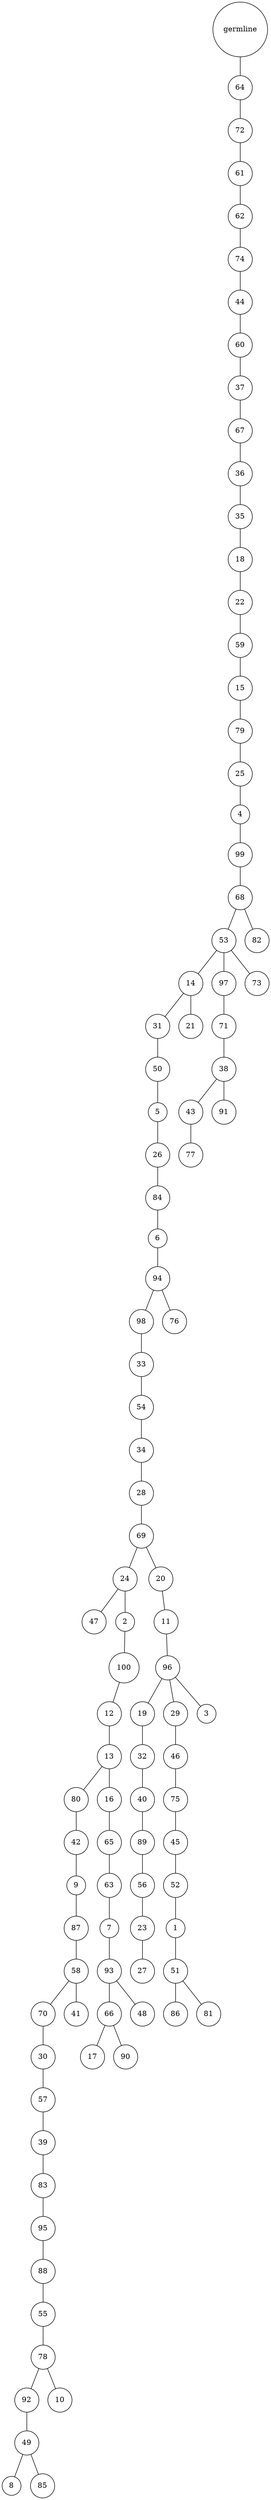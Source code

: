 graph {
	rankdir=UD;
	splines=line;
	node [shape=circle]
	"0x7f9fefa3aee0" [label="germline"];
	"0x7f9fefa3af10" [label="64"];
	"0x7f9fefa3aee0" -- "0x7f9fefa3af10" ;
	"0x7f9fefa3af40" [label="72"];
	"0x7f9fefa3af10" -- "0x7f9fefa3af40" ;
	"0x7f9fefa3af70" [label="61"];
	"0x7f9fefa3af40" -- "0x7f9fefa3af70" ;
	"0x7f9fefa3afa0" [label="62"];
	"0x7f9fefa3af70" -- "0x7f9fefa3afa0" ;
	"0x7f9fefa3afd0" [label="74"];
	"0x7f9fefa3afa0" -- "0x7f9fefa3afd0" ;
	"0x7f9fefa40040" [label="44"];
	"0x7f9fefa3afd0" -- "0x7f9fefa40040" ;
	"0x7f9fefa40070" [label="60"];
	"0x7f9fefa40040" -- "0x7f9fefa40070" ;
	"0x7f9fefa400a0" [label="37"];
	"0x7f9fefa40070" -- "0x7f9fefa400a0" ;
	"0x7f9fefa400d0" [label="67"];
	"0x7f9fefa400a0" -- "0x7f9fefa400d0" ;
	"0x7f9fefa40100" [label="36"];
	"0x7f9fefa400d0" -- "0x7f9fefa40100" ;
	"0x7f9fefa40130" [label="35"];
	"0x7f9fefa40100" -- "0x7f9fefa40130" ;
	"0x7f9fefa40160" [label="18"];
	"0x7f9fefa40130" -- "0x7f9fefa40160" ;
	"0x7f9fefa40190" [label="22"];
	"0x7f9fefa40160" -- "0x7f9fefa40190" ;
	"0x7f9fefa401c0" [label="59"];
	"0x7f9fefa40190" -- "0x7f9fefa401c0" ;
	"0x7f9fefa401f0" [label="15"];
	"0x7f9fefa401c0" -- "0x7f9fefa401f0" ;
	"0x7f9fefa40220" [label="79"];
	"0x7f9fefa401f0" -- "0x7f9fefa40220" ;
	"0x7f9fefa40250" [label="25"];
	"0x7f9fefa40220" -- "0x7f9fefa40250" ;
	"0x7f9fefa40280" [label="4"];
	"0x7f9fefa40250" -- "0x7f9fefa40280" ;
	"0x7f9fefa402b0" [label="99"];
	"0x7f9fefa40280" -- "0x7f9fefa402b0" ;
	"0x7f9fefa402e0" [label="68"];
	"0x7f9fefa402b0" -- "0x7f9fefa402e0" ;
	"0x7f9fefa40310" [label="53"];
	"0x7f9fefa402e0" -- "0x7f9fefa40310" ;
	"0x7f9fefa40340" [label="14"];
	"0x7f9fefa40310" -- "0x7f9fefa40340" ;
	"0x7f9fefa40370" [label="31"];
	"0x7f9fefa40340" -- "0x7f9fefa40370" ;
	"0x7f9fefa403a0" [label="50"];
	"0x7f9fefa40370" -- "0x7f9fefa403a0" ;
	"0x7f9fefa403d0" [label="5"];
	"0x7f9fefa403a0" -- "0x7f9fefa403d0" ;
	"0x7f9fefa40400" [label="26"];
	"0x7f9fefa403d0" -- "0x7f9fefa40400" ;
	"0x7f9fefa40430" [label="84"];
	"0x7f9fefa40400" -- "0x7f9fefa40430" ;
	"0x7f9fefa40460" [label="6"];
	"0x7f9fefa40430" -- "0x7f9fefa40460" ;
	"0x7f9fefa40490" [label="94"];
	"0x7f9fefa40460" -- "0x7f9fefa40490" ;
	"0x7f9fefa404c0" [label="98"];
	"0x7f9fefa40490" -- "0x7f9fefa404c0" ;
	"0x7f9fefa404f0" [label="33"];
	"0x7f9fefa404c0" -- "0x7f9fefa404f0" ;
	"0x7f9fefa40520" [label="54"];
	"0x7f9fefa404f0" -- "0x7f9fefa40520" ;
	"0x7f9fefa40550" [label="34"];
	"0x7f9fefa40520" -- "0x7f9fefa40550" ;
	"0x7f9fefa40580" [label="28"];
	"0x7f9fefa40550" -- "0x7f9fefa40580" ;
	"0x7f9fefa405b0" [label="69"];
	"0x7f9fefa40580" -- "0x7f9fefa405b0" ;
	"0x7f9fefa405e0" [label="24"];
	"0x7f9fefa405b0" -- "0x7f9fefa405e0" ;
	"0x7f9fefa40610" [label="47"];
	"0x7f9fefa405e0" -- "0x7f9fefa40610" ;
	"0x7f9fefa40640" [label="2"];
	"0x7f9fefa405e0" -- "0x7f9fefa40640" ;
	"0x7f9fefa40670" [label="100"];
	"0x7f9fefa40640" -- "0x7f9fefa40670" ;
	"0x7f9fefa406a0" [label="12"];
	"0x7f9fefa40670" -- "0x7f9fefa406a0" ;
	"0x7f9fefa406d0" [label="13"];
	"0x7f9fefa406a0" -- "0x7f9fefa406d0" ;
	"0x7f9fefa40700" [label="80"];
	"0x7f9fefa406d0" -- "0x7f9fefa40700" ;
	"0x7f9fefa40730" [label="42"];
	"0x7f9fefa40700" -- "0x7f9fefa40730" ;
	"0x7f9fefa40760" [label="9"];
	"0x7f9fefa40730" -- "0x7f9fefa40760" ;
	"0x7f9fefa40790" [label="87"];
	"0x7f9fefa40760" -- "0x7f9fefa40790" ;
	"0x7f9fefa407c0" [label="58"];
	"0x7f9fefa40790" -- "0x7f9fefa407c0" ;
	"0x7f9fefa407f0" [label="70"];
	"0x7f9fefa407c0" -- "0x7f9fefa407f0" ;
	"0x7f9fefa40820" [label="30"];
	"0x7f9fefa407f0" -- "0x7f9fefa40820" ;
	"0x7f9fefa40850" [label="57"];
	"0x7f9fefa40820" -- "0x7f9fefa40850" ;
	"0x7f9fefa40880" [label="39"];
	"0x7f9fefa40850" -- "0x7f9fefa40880" ;
	"0x7f9fefa408b0" [label="83"];
	"0x7f9fefa40880" -- "0x7f9fefa408b0" ;
	"0x7f9fefa408e0" [label="95"];
	"0x7f9fefa408b0" -- "0x7f9fefa408e0" ;
	"0x7f9fefa40910" [label="88"];
	"0x7f9fefa408e0" -- "0x7f9fefa40910" ;
	"0x7f9fefa40940" [label="55"];
	"0x7f9fefa40910" -- "0x7f9fefa40940" ;
	"0x7f9fefa40970" [label="78"];
	"0x7f9fefa40940" -- "0x7f9fefa40970" ;
	"0x7f9fefa409a0" [label="92"];
	"0x7f9fefa40970" -- "0x7f9fefa409a0" ;
	"0x7f9fefa409d0" [label="49"];
	"0x7f9fefa409a0" -- "0x7f9fefa409d0" ;
	"0x7f9fefa40a00" [label="8"];
	"0x7f9fefa409d0" -- "0x7f9fefa40a00" ;
	"0x7f9fefa40a30" [label="85"];
	"0x7f9fefa409d0" -- "0x7f9fefa40a30" ;
	"0x7f9fefa40a60" [label="10"];
	"0x7f9fefa40970" -- "0x7f9fefa40a60" ;
	"0x7f9fefa40a90" [label="41"];
	"0x7f9fefa407c0" -- "0x7f9fefa40a90" ;
	"0x7f9fefa40ac0" [label="16"];
	"0x7f9fefa406d0" -- "0x7f9fefa40ac0" ;
	"0x7f9fefa40af0" [label="65"];
	"0x7f9fefa40ac0" -- "0x7f9fefa40af0" ;
	"0x7f9fefa40b20" [label="63"];
	"0x7f9fefa40af0" -- "0x7f9fefa40b20" ;
	"0x7f9fefa40b50" [label="7"];
	"0x7f9fefa40b20" -- "0x7f9fefa40b50" ;
	"0x7f9fefa40b80" [label="93"];
	"0x7f9fefa40b50" -- "0x7f9fefa40b80" ;
	"0x7f9fefa40bb0" [label="66"];
	"0x7f9fefa40b80" -- "0x7f9fefa40bb0" ;
	"0x7f9fefa40be0" [label="17"];
	"0x7f9fefa40bb0" -- "0x7f9fefa40be0" ;
	"0x7f9fefa40c10" [label="90"];
	"0x7f9fefa40bb0" -- "0x7f9fefa40c10" ;
	"0x7f9fefa40c40" [label="48"];
	"0x7f9fefa40b80" -- "0x7f9fefa40c40" ;
	"0x7f9fefa40c70" [label="20"];
	"0x7f9fefa405b0" -- "0x7f9fefa40c70" ;
	"0x7f9fefa40ca0" [label="11"];
	"0x7f9fefa40c70" -- "0x7f9fefa40ca0" ;
	"0x7f9fefa40cd0" [label="96"];
	"0x7f9fefa40ca0" -- "0x7f9fefa40cd0" ;
	"0x7f9fefa40d00" [label="19"];
	"0x7f9fefa40cd0" -- "0x7f9fefa40d00" ;
	"0x7f9fefa40d30" [label="32"];
	"0x7f9fefa40d00" -- "0x7f9fefa40d30" ;
	"0x7f9fefa40d60" [label="40"];
	"0x7f9fefa40d30" -- "0x7f9fefa40d60" ;
	"0x7f9fefa40d90" [label="89"];
	"0x7f9fefa40d60" -- "0x7f9fefa40d90" ;
	"0x7f9fefa40dc0" [label="56"];
	"0x7f9fefa40d90" -- "0x7f9fefa40dc0" ;
	"0x7f9fefa40df0" [label="23"];
	"0x7f9fefa40dc0" -- "0x7f9fefa40df0" ;
	"0x7f9fefa40e20" [label="27"];
	"0x7f9fefa40df0" -- "0x7f9fefa40e20" ;
	"0x7f9fefa40e50" [label="29"];
	"0x7f9fefa40cd0" -- "0x7f9fefa40e50" ;
	"0x7f9fefa40e80" [label="46"];
	"0x7f9fefa40e50" -- "0x7f9fefa40e80" ;
	"0x7f9fefa40eb0" [label="75"];
	"0x7f9fefa40e80" -- "0x7f9fefa40eb0" ;
	"0x7f9fefa40ee0" [label="45"];
	"0x7f9fefa40eb0" -- "0x7f9fefa40ee0" ;
	"0x7f9fefa40f10" [label="52"];
	"0x7f9fefa40ee0" -- "0x7f9fefa40f10" ;
	"0x7f9fefa40f40" [label="1"];
	"0x7f9fefa40f10" -- "0x7f9fefa40f40" ;
	"0x7f9fefa40f70" [label="51"];
	"0x7f9fefa40f40" -- "0x7f9fefa40f70" ;
	"0x7f9fefa40fa0" [label="86"];
	"0x7f9fefa40f70" -- "0x7f9fefa40fa0" ;
	"0x7f9fefa40fd0" [label="81"];
	"0x7f9fefa40f70" -- "0x7f9fefa40fd0" ;
	"0x7f9fefa48040" [label="3"];
	"0x7f9fefa40cd0" -- "0x7f9fefa48040" ;
	"0x7f9fefa48070" [label="76"];
	"0x7f9fefa40490" -- "0x7f9fefa48070" ;
	"0x7f9fefa480a0" [label="21"];
	"0x7f9fefa40340" -- "0x7f9fefa480a0" ;
	"0x7f9fefa480d0" [label="97"];
	"0x7f9fefa40310" -- "0x7f9fefa480d0" ;
	"0x7f9fefa48100" [label="71"];
	"0x7f9fefa480d0" -- "0x7f9fefa48100" ;
	"0x7f9fefa48130" [label="38"];
	"0x7f9fefa48100" -- "0x7f9fefa48130" ;
	"0x7f9fefa48160" [label="43"];
	"0x7f9fefa48130" -- "0x7f9fefa48160" ;
	"0x7f9fefa48190" [label="77"];
	"0x7f9fefa48160" -- "0x7f9fefa48190" ;
	"0x7f9fefa481c0" [label="91"];
	"0x7f9fefa48130" -- "0x7f9fefa481c0" ;
	"0x7f9fefa481f0" [label="73"];
	"0x7f9fefa40310" -- "0x7f9fefa481f0" ;
	"0x7f9fefa48220" [label="82"];
	"0x7f9fefa402e0" -- "0x7f9fefa48220" ;
}
